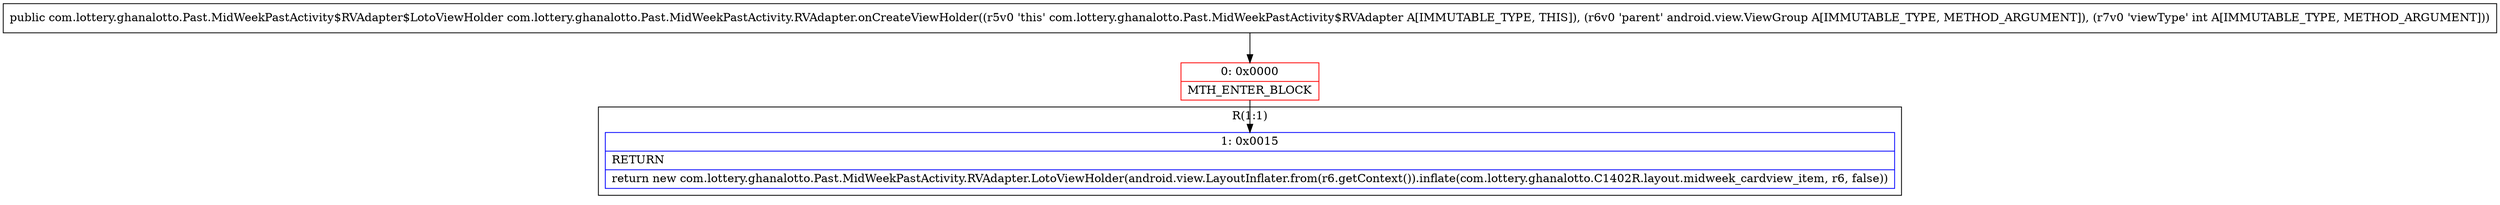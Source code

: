 digraph "CFG forcom.lottery.ghanalotto.Past.MidWeekPastActivity.RVAdapter.onCreateViewHolder(Landroid\/view\/ViewGroup;I)Lcom\/lottery\/ghanalotto\/Past\/MidWeekPastActivity$RVAdapter$LotoViewHolder;" {
subgraph cluster_Region_1712933489 {
label = "R(1:1)";
node [shape=record,color=blue];
Node_1 [shape=record,label="{1\:\ 0x0015|RETURN\l|return new com.lottery.ghanalotto.Past.MidWeekPastActivity.RVAdapter.LotoViewHolder(android.view.LayoutInflater.from(r6.getContext()).inflate(com.lottery.ghanalotto.C1402R.layout.midweek_cardview_item, r6, false))\l}"];
}
Node_0 [shape=record,color=red,label="{0\:\ 0x0000|MTH_ENTER_BLOCK\l}"];
MethodNode[shape=record,label="{public com.lottery.ghanalotto.Past.MidWeekPastActivity$RVAdapter$LotoViewHolder com.lottery.ghanalotto.Past.MidWeekPastActivity.RVAdapter.onCreateViewHolder((r5v0 'this' com.lottery.ghanalotto.Past.MidWeekPastActivity$RVAdapter A[IMMUTABLE_TYPE, THIS]), (r6v0 'parent' android.view.ViewGroup A[IMMUTABLE_TYPE, METHOD_ARGUMENT]), (r7v0 'viewType' int A[IMMUTABLE_TYPE, METHOD_ARGUMENT])) }"];
MethodNode -> Node_0;
Node_0 -> Node_1;
}

